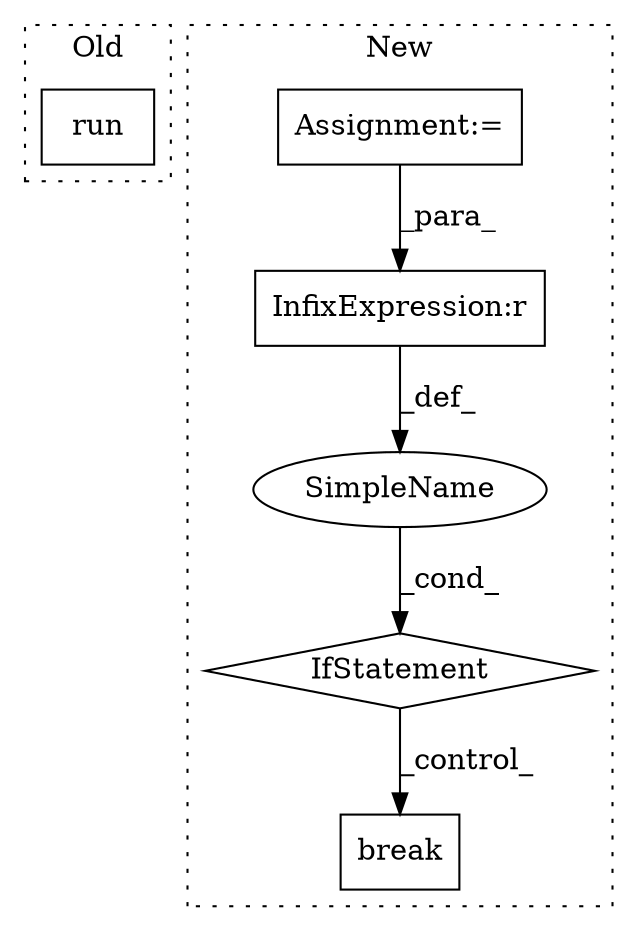 digraph G {
subgraph cluster0 {
1 [label="run" a="32" s="2835,2871" l="4,1" shape="box"];
label = "Old";
style="dotted";
}
subgraph cluster1 {
2 [label="break" a="10" s="2689" l="6" shape="box"];
3 [label="IfStatement" a="25" s="2667,2677" l="4,2" shape="diamond"];
4 [label="Assignment:=" a="7" s="2417" l="1" shape="box"];
5 [label="SimpleName" a="42" s="" l="" shape="ellipse"];
6 [label="InfixExpression:r" a="27" s="2672" l="4" shape="box"];
label = "New";
style="dotted";
}
3 -> 2 [label="_control_"];
4 -> 6 [label="_para_"];
5 -> 3 [label="_cond_"];
6 -> 5 [label="_def_"];
}
